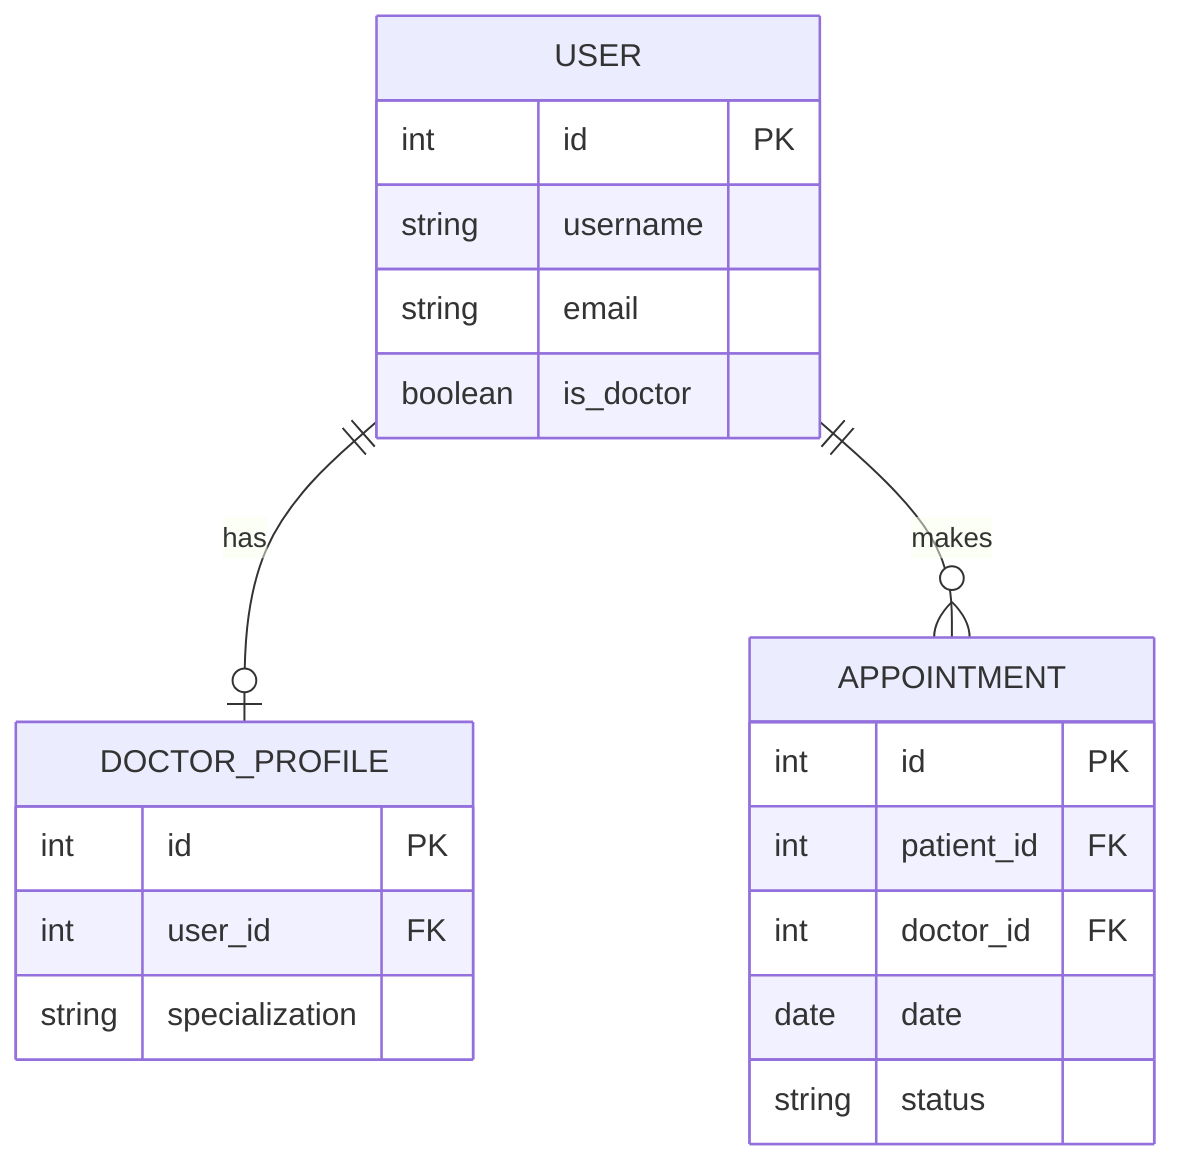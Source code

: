 erDiagram
    USER {
        int id PK
        string username
        string email
        boolean is_doctor
    }
    DOCTOR_PROFILE {
        int id PK
        int user_id FK
        string specialization
    }
    APPOINTMENT {
        int id PK
        int patient_id FK
        int doctor_id FK
        date date
        string status
    }
    USER ||--o| DOCTOR_PROFILE : has
    USER ||--o{ APPOINTMENT : makes